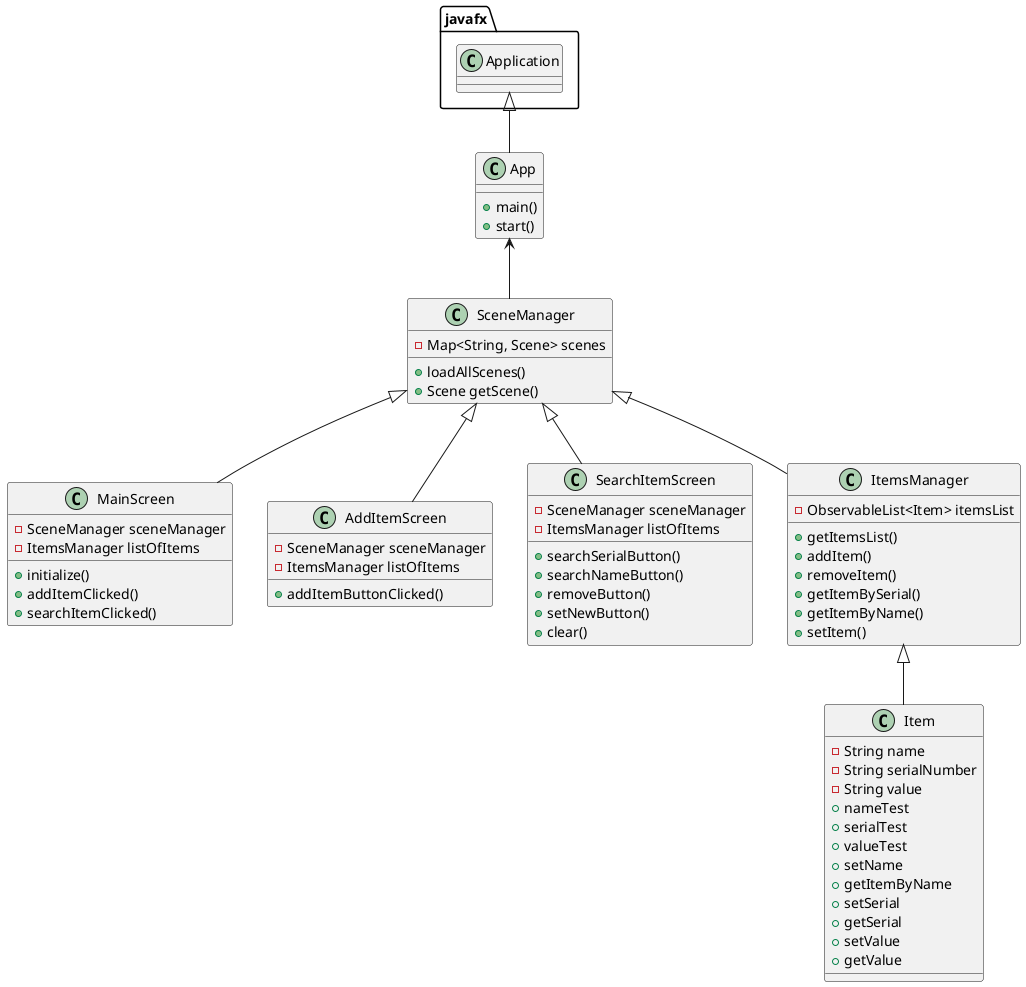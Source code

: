 @startuml
'https://plantuml.com/class-diagram

class App{
    +main()
    +start()
}
class SceneManager{
    -Map<String, Scene> scenes
    +loadAllScenes()
    +Scene getScene()
}
class MainScreen{
    -SceneManager sceneManager
    -ItemsManager listOfItems
    +initialize()
    +addItemClicked()
    +searchItemClicked()
}
class AddItemScreen{
    -SceneManager sceneManager
    -ItemsManager listOfItems
    +addItemButtonClicked()
}
class SearchItemScreen{
    -SceneManager sceneManager
    -ItemsManager listOfItems
    +searchSerialButton()
    +searchNameButton()
    +removeButton()
    +setNewButton()
    +clear()
}
class ItemsManager{
    -ObservableList<Item> itemsList
    +getItemsList()
    +addItem()
    +removeItem()
    +getItemBySerial()
    +getItemByName()
    +setItem()
}
class Item{
    -String name
    -String serialNumber
    -String value
    +nameTest
    +serialTest
    +valueTest
    +setName
    +getItemByName
    +setSerial
    +getSerial
    +setValue
    +getValue
}

javafx.Application <|-- App
App <_-- SceneManager
SceneManager <|-- MainScreen
SceneManager <|-- AddItemScreen
SceneManager <|-- SearchItemScreen
SceneManager <|-- ItemsManager
ItemsManager <|-- Item




@enduml